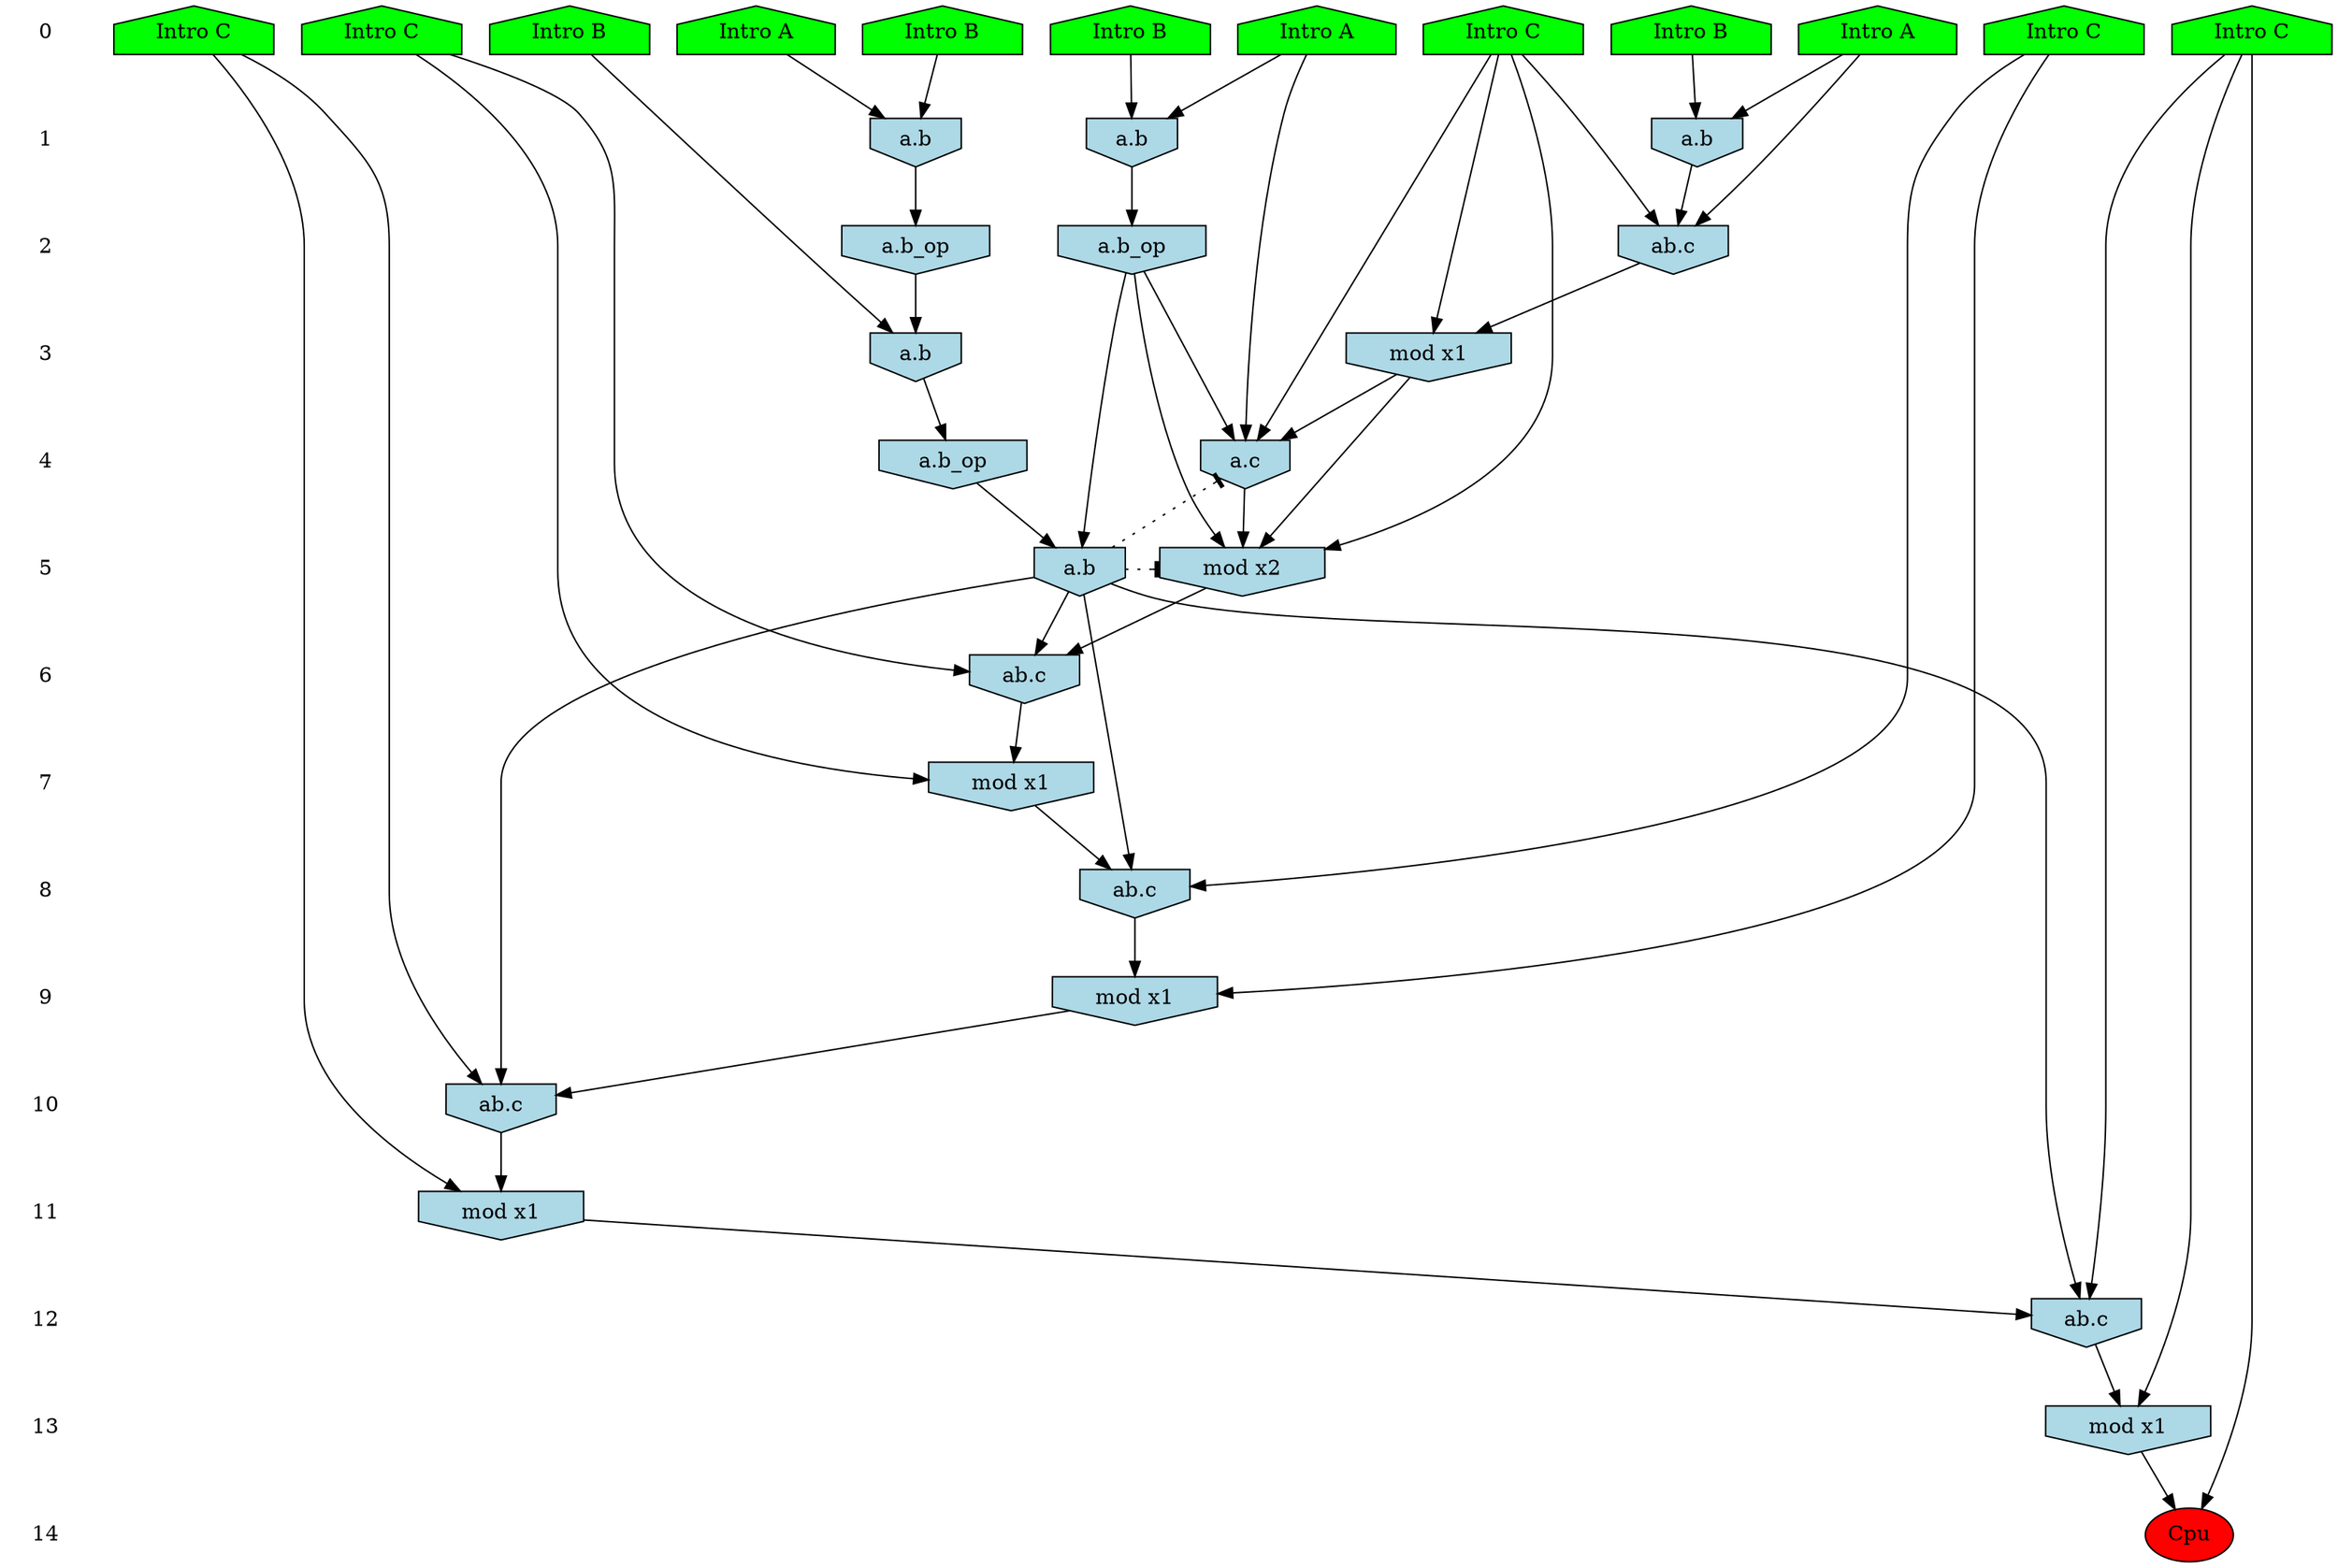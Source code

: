 /* Compression of 1 causal flows obtained in average at 1.789576E+01 t.u */
/* Compressed causal flows were: [3185] */
digraph G{
 ranksep=.5 ; 
{ rank = same ; "0" [shape=plaintext] ; node_1 [label ="Intro B", shape=house, style=filled, fillcolor=green] ;
node_2 [label ="Intro B", shape=house, style=filled, fillcolor=green] ;
node_3 [label ="Intro A", shape=house, style=filled, fillcolor=green] ;
node_4 [label ="Intro B", shape=house, style=filled, fillcolor=green] ;
node_5 [label ="Intro A", shape=house, style=filled, fillcolor=green] ;
node_6 [label ="Intro A", shape=house, style=filled, fillcolor=green] ;
node_7 [label ="Intro B", shape=house, style=filled, fillcolor=green] ;
node_8 [label ="Intro C", shape=house, style=filled, fillcolor=green] ;
node_9 [label ="Intro C", shape=house, style=filled, fillcolor=green] ;
node_10 [label ="Intro C", shape=house, style=filled, fillcolor=green] ;
node_11 [label ="Intro C", shape=house, style=filled, fillcolor=green] ;
node_12 [label ="Intro C", shape=house, style=filled, fillcolor=green] ;
}
{ rank = same ; "1" [shape=plaintext] ; node_13 [label="a.b", shape=invhouse, style=filled, fillcolor = lightblue] ;
node_14 [label="a.b", shape=invhouse, style=filled, fillcolor = lightblue] ;
node_19 [label="a.b", shape=invhouse, style=filled, fillcolor = lightblue] ;
}
{ rank = same ; "2" [shape=plaintext] ; node_15 [label="a.b_op", shape=invhouse, style=filled, fillcolor = lightblue] ;
node_16 [label="ab.c", shape=invhouse, style=filled, fillcolor = lightblue] ;
node_21 [label="a.b_op", shape=invhouse, style=filled, fillcolor = lightblue] ;
}
{ rank = same ; "3" [shape=plaintext] ; node_17 [label="mod x1", shape=invhouse, style=filled, fillcolor = lightblue] ;
node_18 [label="a.b", shape=invhouse, style=filled, fillcolor = lightblue] ;
}
{ rank = same ; "4" [shape=plaintext] ; node_20 [label="a.b_op", shape=invhouse, style=filled, fillcolor = lightblue] ;
node_22 [label="a.c", shape=invhouse, style=filled, fillcolor = lightblue] ;
}
{ rank = same ; "5" [shape=plaintext] ; node_23 [label="mod x2", shape=invhouse, style=filled, fillcolor = lightblue] ;
node_24 [label="a.b", shape=invhouse, style=filled, fillcolor = lightblue] ;
}
{ rank = same ; "6" [shape=plaintext] ; node_25 [label="ab.c", shape=invhouse, style=filled, fillcolor = lightblue] ;
}
{ rank = same ; "7" [shape=plaintext] ; node_26 [label="mod x1", shape=invhouse, style=filled, fillcolor = lightblue] ;
}
{ rank = same ; "8" [shape=plaintext] ; node_27 [label="ab.c", shape=invhouse, style=filled, fillcolor = lightblue] ;
}
{ rank = same ; "9" [shape=plaintext] ; node_28 [label="mod x1", shape=invhouse, style=filled, fillcolor = lightblue] ;
}
{ rank = same ; "10" [shape=plaintext] ; node_29 [label="ab.c", shape=invhouse, style=filled, fillcolor = lightblue] ;
}
{ rank = same ; "11" [shape=plaintext] ; node_30 [label="mod x1", shape=invhouse, style=filled, fillcolor = lightblue] ;
}
{ rank = same ; "12" [shape=plaintext] ; node_31 [label="ab.c", shape=invhouse, style=filled, fillcolor = lightblue] ;
}
{ rank = same ; "13" [shape=plaintext] ; node_32 [label="mod x1", shape=invhouse, style=filled, fillcolor = lightblue] ;
}
{ rank = same ; "14" [shape=plaintext] ; node_33 [label ="Cpu", style=filled, fillcolor=red] ;
}
"0" -> "1" [style="invis"]; 
"1" -> "2" [style="invis"]; 
"2" -> "3" [style="invis"]; 
"3" -> "4" [style="invis"]; 
"4" -> "5" [style="invis"]; 
"5" -> "6" [style="invis"]; 
"6" -> "7" [style="invis"]; 
"7" -> "8" [style="invis"]; 
"8" -> "9" [style="invis"]; 
"9" -> "10" [style="invis"]; 
"10" -> "11" [style="invis"]; 
"11" -> "12" [style="invis"]; 
"12" -> "13" [style="invis"]; 
"13" -> "14" [style="invis"]; 
node_2 -> node_13
node_5 -> node_13
node_3 -> node_14
node_7 -> node_14
node_14 -> node_15
node_5 -> node_16
node_10 -> node_16
node_13 -> node_16
node_10 -> node_17
node_16 -> node_17
node_1 -> node_18
node_15 -> node_18
node_4 -> node_19
node_6 -> node_19
node_18 -> node_20
node_19 -> node_21
node_6 -> node_22
node_10 -> node_22
node_17 -> node_22
node_21 -> node_22
node_10 -> node_23
node_17 -> node_23
node_21 -> node_23
node_22 -> node_23
node_20 -> node_24
node_21 -> node_24
node_12 -> node_25
node_23 -> node_25
node_24 -> node_25
node_12 -> node_26
node_25 -> node_26
node_8 -> node_27
node_24 -> node_27
node_26 -> node_27
node_8 -> node_28
node_27 -> node_28
node_11 -> node_29
node_24 -> node_29
node_28 -> node_29
node_11 -> node_30
node_29 -> node_30
node_9 -> node_31
node_24 -> node_31
node_30 -> node_31
node_9 -> node_32
node_31 -> node_32
node_9 -> node_33
node_32 -> node_33
node_24 -> node_23 [style=dotted, arrowhead = tee] 
node_24 -> node_22 [style=dotted, arrowhead = tee] 
}
/*
 Dot generation time: 0.000843
*/